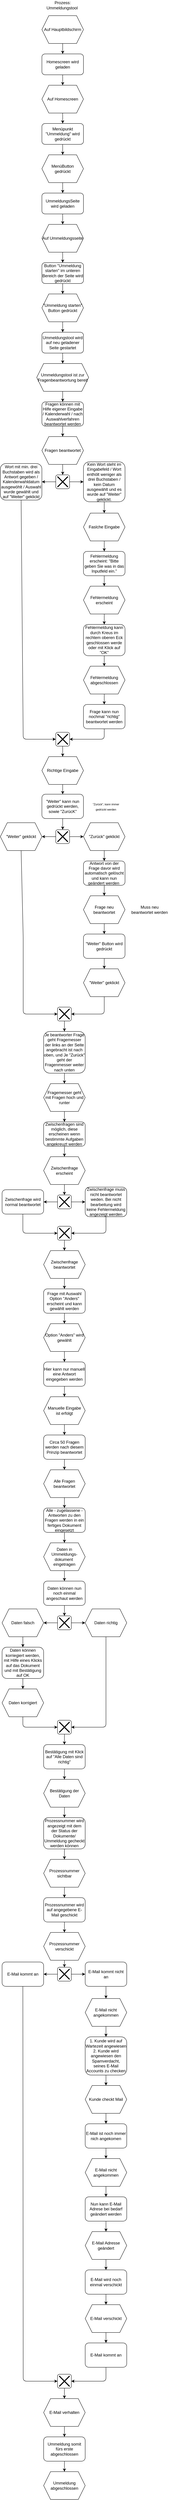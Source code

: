 <mxfile version="14.6.13" type="device"><diagram id="5mG2Yu8Gr2Iv7OzxoGnz" name="Seite-1"><mxGraphModel dx="925" dy="546" grid="1" gridSize="10" guides="1" tooltips="1" connect="1" arrows="1" fold="1" page="1" pageScale="1" pageWidth="827" pageHeight="1169" math="0" shadow="0"><root><mxCell id="0"/><mxCell id="1" parent="0"/><mxCell id="hb1V8x9UnpJ5xtb8cHXo-4" value="" style="edgeStyle=orthogonalEdgeStyle;rounded=0;orthogonalLoop=1;jettySize=auto;html=1;" edge="1" parent="1" source="hb1V8x9UnpJ5xtb8cHXo-1" target="hb1V8x9UnpJ5xtb8cHXo-3"><mxGeometry relative="1" as="geometry"/></mxCell><mxCell id="hb1V8x9UnpJ5xtb8cHXo-1" value="Auf Hauptbildschirm" style="shape=hexagon;perimeter=hexagonPerimeter2;whiteSpace=wrap;html=1;fixedSize=1;" vertex="1" parent="1"><mxGeometry x="354" y="100" width="120" height="80" as="geometry"/></mxCell><mxCell id="hb1V8x9UnpJ5xtb8cHXo-2" value="Prozess:&lt;br&gt;Ummeldungstool&amp;nbsp;" style="text;html=1;strokeColor=none;fillColor=none;align=center;verticalAlign=middle;whiteSpace=wrap;rounded=0;" vertex="1" parent="1"><mxGeometry x="319" y="60" width="190" height="20" as="geometry"/></mxCell><mxCell id="hb1V8x9UnpJ5xtb8cHXo-6" value="" style="edgeStyle=orthogonalEdgeStyle;rounded=0;orthogonalLoop=1;jettySize=auto;html=1;" edge="1" parent="1" source="hb1V8x9UnpJ5xtb8cHXo-3" target="hb1V8x9UnpJ5xtb8cHXo-5"><mxGeometry relative="1" as="geometry"/></mxCell><mxCell id="hb1V8x9UnpJ5xtb8cHXo-3" value="Homescreen wird geladen" style="rounded=1;whiteSpace=wrap;html=1;" vertex="1" parent="1"><mxGeometry x="354" y="210" width="120" height="60" as="geometry"/></mxCell><mxCell id="hb1V8x9UnpJ5xtb8cHXo-8" value="" style="edgeStyle=orthogonalEdgeStyle;rounded=0;orthogonalLoop=1;jettySize=auto;html=1;" edge="1" parent="1" source="hb1V8x9UnpJ5xtb8cHXo-5" target="hb1V8x9UnpJ5xtb8cHXo-7"><mxGeometry relative="1" as="geometry"/></mxCell><mxCell id="hb1V8x9UnpJ5xtb8cHXo-5" value="Auf Homescreen" style="shape=hexagon;perimeter=hexagonPerimeter2;whiteSpace=wrap;html=1;fixedSize=1;" vertex="1" parent="1"><mxGeometry x="354" y="300" width="120" height="80" as="geometry"/></mxCell><mxCell id="hb1V8x9UnpJ5xtb8cHXo-10" value="" style="edgeStyle=orthogonalEdgeStyle;rounded=0;orthogonalLoop=1;jettySize=auto;html=1;" edge="1" parent="1" source="hb1V8x9UnpJ5xtb8cHXo-7" target="hb1V8x9UnpJ5xtb8cHXo-9"><mxGeometry relative="1" as="geometry"/></mxCell><mxCell id="hb1V8x9UnpJ5xtb8cHXo-7" value="Menüpunkt &quot;Ummeldung&quot; wird gedrückt" style="rounded=1;whiteSpace=wrap;html=1;" vertex="1" parent="1"><mxGeometry x="354" y="410" width="120" height="60" as="geometry"/></mxCell><mxCell id="hb1V8x9UnpJ5xtb8cHXo-12" value="" style="edgeStyle=orthogonalEdgeStyle;rounded=0;orthogonalLoop=1;jettySize=auto;html=1;" edge="1" parent="1" source="hb1V8x9UnpJ5xtb8cHXo-9" target="hb1V8x9UnpJ5xtb8cHXo-11"><mxGeometry relative="1" as="geometry"/></mxCell><mxCell id="hb1V8x9UnpJ5xtb8cHXo-9" value="MenüButton &lt;br&gt;gedrückt" style="shape=hexagon;perimeter=hexagonPerimeter2;whiteSpace=wrap;html=1;fixedSize=1;" vertex="1" parent="1"><mxGeometry x="354" y="500" width="120" height="80" as="geometry"/></mxCell><mxCell id="hb1V8x9UnpJ5xtb8cHXo-14" value="" style="edgeStyle=orthogonalEdgeStyle;rounded=0;orthogonalLoop=1;jettySize=auto;html=1;" edge="1" parent="1" source="hb1V8x9UnpJ5xtb8cHXo-11" target="hb1V8x9UnpJ5xtb8cHXo-13"><mxGeometry relative="1" as="geometry"/></mxCell><mxCell id="hb1V8x9UnpJ5xtb8cHXo-11" value="UmmeldungsSeite wird geladen" style="rounded=1;whiteSpace=wrap;html=1;" vertex="1" parent="1"><mxGeometry x="354" y="610" width="120" height="60" as="geometry"/></mxCell><mxCell id="hb1V8x9UnpJ5xtb8cHXo-17" value="" style="edgeStyle=orthogonalEdgeStyle;rounded=0;orthogonalLoop=1;jettySize=auto;html=1;" edge="1" parent="1" source="hb1V8x9UnpJ5xtb8cHXo-13" target="hb1V8x9UnpJ5xtb8cHXo-15"><mxGeometry relative="1" as="geometry"/></mxCell><mxCell id="hb1V8x9UnpJ5xtb8cHXo-13" value="Auf Ummeldungsseite" style="shape=hexagon;perimeter=hexagonPerimeter2;whiteSpace=wrap;html=1;fixedSize=1;" vertex="1" parent="1"><mxGeometry x="354" y="700" width="120" height="80" as="geometry"/></mxCell><mxCell id="hb1V8x9UnpJ5xtb8cHXo-18" value="" style="edgeStyle=orthogonalEdgeStyle;rounded=0;orthogonalLoop=1;jettySize=auto;html=1;" edge="1" parent="1" source="hb1V8x9UnpJ5xtb8cHXo-15" target="hb1V8x9UnpJ5xtb8cHXo-16"><mxGeometry relative="1" as="geometry"/></mxCell><mxCell id="hb1V8x9UnpJ5xtb8cHXo-15" value="Button &quot;Ummeldung starten&quot; im unteren Bereich der Seite wird gedrückt" style="rounded=1;whiteSpace=wrap;html=1;" vertex="1" parent="1"><mxGeometry x="354" y="810" width="120" height="60" as="geometry"/></mxCell><mxCell id="hb1V8x9UnpJ5xtb8cHXo-20" value="" style="edgeStyle=orthogonalEdgeStyle;rounded=0;orthogonalLoop=1;jettySize=auto;html=1;" edge="1" parent="1" source="hb1V8x9UnpJ5xtb8cHXo-16" target="hb1V8x9UnpJ5xtb8cHXo-19"><mxGeometry relative="1" as="geometry"/></mxCell><mxCell id="hb1V8x9UnpJ5xtb8cHXo-16" value="&quot;Ummeldung starten&quot; Button gedrückt" style="shape=hexagon;perimeter=hexagonPerimeter2;whiteSpace=wrap;html=1;fixedSize=1;" vertex="1" parent="1"><mxGeometry x="354" y="900" width="120" height="80" as="geometry"/></mxCell><mxCell id="hb1V8x9UnpJ5xtb8cHXo-22" value="" style="edgeStyle=orthogonalEdgeStyle;rounded=0;orthogonalLoop=1;jettySize=auto;html=1;" edge="1" parent="1" source="hb1V8x9UnpJ5xtb8cHXo-19" target="hb1V8x9UnpJ5xtb8cHXo-21"><mxGeometry relative="1" as="geometry"/></mxCell><mxCell id="hb1V8x9UnpJ5xtb8cHXo-19" value="Ummeldungstool wird auf neu geladener Seite gestartet" style="rounded=1;whiteSpace=wrap;html=1;" vertex="1" parent="1"><mxGeometry x="354" y="1010" width="120" height="60" as="geometry"/></mxCell><mxCell id="hb1V8x9UnpJ5xtb8cHXo-24" value="" style="edgeStyle=orthogonalEdgeStyle;rounded=0;orthogonalLoop=1;jettySize=auto;html=1;" edge="1" parent="1" source="hb1V8x9UnpJ5xtb8cHXo-21" target="hb1V8x9UnpJ5xtb8cHXo-23"><mxGeometry relative="1" as="geometry"/></mxCell><mxCell id="hb1V8x9UnpJ5xtb8cHXo-21" value="Ummeldungstool ist zur Fragenbeantwortung bereit" style="shape=hexagon;perimeter=hexagonPerimeter2;whiteSpace=wrap;html=1;fixedSize=1;" vertex="1" parent="1"><mxGeometry x="339" y="1100" width="150" height="80" as="geometry"/></mxCell><mxCell id="hb1V8x9UnpJ5xtb8cHXo-27" value="" style="edgeStyle=orthogonalEdgeStyle;rounded=0;orthogonalLoop=1;jettySize=auto;html=1;" edge="1" parent="1" source="hb1V8x9UnpJ5xtb8cHXo-23" target="hb1V8x9UnpJ5xtb8cHXo-26"><mxGeometry relative="1" as="geometry"/></mxCell><mxCell id="hb1V8x9UnpJ5xtb8cHXo-23" value="Fragen können mit Hilfe eigener Eingabe / Kalenderwahl / nach Auswahlverfahren beantwortet werden" style="rounded=1;whiteSpace=wrap;html=1;" vertex="1" parent="1"><mxGeometry x="354" y="1210" width="120" height="70" as="geometry"/></mxCell><mxCell id="hb1V8x9UnpJ5xtb8cHXo-33" value="" style="edgeStyle=orthogonalEdgeStyle;rounded=0;orthogonalLoop=1;jettySize=auto;html=1;entryX=0.5;entryY=0;entryDx=0;entryDy=0;" edge="1" parent="1" source="hb1V8x9UnpJ5xtb8cHXo-26" target="hb1V8x9UnpJ5xtb8cHXo-30"><mxGeometry relative="1" as="geometry"/></mxCell><mxCell id="hb1V8x9UnpJ5xtb8cHXo-26" value="Fragen beantwortet" style="shape=hexagon;perimeter=hexagonPerimeter2;whiteSpace=wrap;html=1;fixedSize=1;" vertex="1" parent="1"><mxGeometry x="354" y="1310" width="120" height="80" as="geometry"/></mxCell><mxCell id="hb1V8x9UnpJ5xtb8cHXo-28" value="Wort mit min. drei Buchstaben wird als Antwort gegeben / Kalenderwahldatum ausgewöhlt / Auswahl wurde gewählt und auf &quot;Weiter&quot; geklickt" style="rounded=1;whiteSpace=wrap;html=1;" vertex="1" parent="1"><mxGeometry x="234" y="1387.5" width="120" height="105" as="geometry"/></mxCell><mxCell id="hb1V8x9UnpJ5xtb8cHXo-35" value="" style="edgeStyle=orthogonalEdgeStyle;rounded=0;orthogonalLoop=1;jettySize=auto;html=1;" edge="1" parent="1" source="hb1V8x9UnpJ5xtb8cHXo-30" target="hb1V8x9UnpJ5xtb8cHXo-32"><mxGeometry relative="1" as="geometry"/></mxCell><mxCell id="hb1V8x9UnpJ5xtb8cHXo-36" value="" style="edgeStyle=orthogonalEdgeStyle;rounded=0;orthogonalLoop=1;jettySize=auto;html=1;" edge="1" parent="1" source="hb1V8x9UnpJ5xtb8cHXo-30" target="hb1V8x9UnpJ5xtb8cHXo-28"><mxGeometry relative="1" as="geometry"/></mxCell><mxCell id="hb1V8x9UnpJ5xtb8cHXo-30" value="" style="rounded=1;whiteSpace=wrap;html=1;" vertex="1" parent="1"><mxGeometry x="394" y="1420" width="40" height="40" as="geometry"/></mxCell><mxCell id="hb1V8x9UnpJ5xtb8cHXo-31" value="" style="shape=umlDestroy;whiteSpace=wrap;html=1;strokeWidth=3;rounded=1;" vertex="1" parent="1"><mxGeometry x="399" y="1425" width="30" height="30" as="geometry"/></mxCell><mxCell id="hb1V8x9UnpJ5xtb8cHXo-39" value="" style="edgeStyle=orthogonalEdgeStyle;rounded=0;orthogonalLoop=1;jettySize=auto;html=1;" edge="1" parent="1" source="hb1V8x9UnpJ5xtb8cHXo-32" target="hb1V8x9UnpJ5xtb8cHXo-37"><mxGeometry relative="1" as="geometry"/></mxCell><mxCell id="hb1V8x9UnpJ5xtb8cHXo-32" value="Kein Wort steht im Eingabefeld / Wort enthölt weniger als drei Buchstaben / kein Datum ausgewählt und es wurde auf &quot;Weiter&quot; geklickt." style="rounded=1;whiteSpace=wrap;html=1;" vertex="1" parent="1"><mxGeometry x="474" y="1382.5" width="120" height="115" as="geometry"/></mxCell><mxCell id="hb1V8x9UnpJ5xtb8cHXo-42" value="" style="edgeStyle=orthogonalEdgeStyle;rounded=0;orthogonalLoop=1;jettySize=auto;html=1;" edge="1" parent="1" source="hb1V8x9UnpJ5xtb8cHXo-37" target="hb1V8x9UnpJ5xtb8cHXo-41"><mxGeometry relative="1" as="geometry"/></mxCell><mxCell id="hb1V8x9UnpJ5xtb8cHXo-37" value="Faslche Eingabe" style="shape=hexagon;perimeter=hexagonPerimeter2;whiteSpace=wrap;html=1;fixedSize=1;" vertex="1" parent="1"><mxGeometry x="474" y="1530" width="120" height="80" as="geometry"/></mxCell><mxCell id="hb1V8x9UnpJ5xtb8cHXo-44" value="" style="edgeStyle=orthogonalEdgeStyle;rounded=0;orthogonalLoop=1;jettySize=auto;html=1;" edge="1" parent="1" source="hb1V8x9UnpJ5xtb8cHXo-41" target="hb1V8x9UnpJ5xtb8cHXo-43"><mxGeometry relative="1" as="geometry"/></mxCell><mxCell id="hb1V8x9UnpJ5xtb8cHXo-41" value="Fehlermeldung erscheint: &quot;Bitte geben Sie was in das Inputfeld ein.&quot;" style="rounded=1;whiteSpace=wrap;html=1;" vertex="1" parent="1"><mxGeometry x="474" y="1640" width="120" height="70" as="geometry"/></mxCell><mxCell id="hb1V8x9UnpJ5xtb8cHXo-47" value="" style="edgeStyle=orthogonalEdgeStyle;rounded=0;orthogonalLoop=1;jettySize=auto;html=1;" edge="1" parent="1" source="hb1V8x9UnpJ5xtb8cHXo-43" target="hb1V8x9UnpJ5xtb8cHXo-45"><mxGeometry relative="1" as="geometry"/></mxCell><mxCell id="hb1V8x9UnpJ5xtb8cHXo-43" value="Fehlermeldung erscheint" style="shape=hexagon;perimeter=hexagonPerimeter2;whiteSpace=wrap;html=1;fixedSize=1;" vertex="1" parent="1"><mxGeometry x="474" y="1740" width="120" height="80" as="geometry"/></mxCell><mxCell id="hb1V8x9UnpJ5xtb8cHXo-48" value="" style="edgeStyle=orthogonalEdgeStyle;rounded=0;orthogonalLoop=1;jettySize=auto;html=1;" edge="1" parent="1" source="hb1V8x9UnpJ5xtb8cHXo-45" target="hb1V8x9UnpJ5xtb8cHXo-46"><mxGeometry relative="1" as="geometry"/></mxCell><mxCell id="hb1V8x9UnpJ5xtb8cHXo-45" value="Fehlermeldung kann durch Kreus im rechtem oberen Eck geschlossen werde oder mit Klick auf &quot;OK&quot;" style="rounded=1;whiteSpace=wrap;html=1;" vertex="1" parent="1"><mxGeometry x="474" y="1850" width="120" height="90" as="geometry"/></mxCell><mxCell id="hb1V8x9UnpJ5xtb8cHXo-56" value="" style="edgeStyle=orthogonalEdgeStyle;rounded=0;orthogonalLoop=1;jettySize=auto;html=1;" edge="1" parent="1" source="hb1V8x9UnpJ5xtb8cHXo-46" target="hb1V8x9UnpJ5xtb8cHXo-49"><mxGeometry relative="1" as="geometry"/></mxCell><mxCell id="hb1V8x9UnpJ5xtb8cHXo-46" value="Fehlermeldung abgeschlossen" style="shape=hexagon;perimeter=hexagonPerimeter2;whiteSpace=wrap;html=1;fixedSize=1;" vertex="1" parent="1"><mxGeometry x="474" y="1970" width="120" height="80" as="geometry"/></mxCell><mxCell id="hb1V8x9UnpJ5xtb8cHXo-49" value="Frage kann nun nochmal &quot;richtig&quot; beantwortet werden" style="rounded=1;whiteSpace=wrap;html=1;" vertex="1" parent="1"><mxGeometry x="474" y="2080" width="120" height="70" as="geometry"/></mxCell><mxCell id="hb1V8x9UnpJ5xtb8cHXo-57" value="" style="edgeStyle=orthogonalEdgeStyle;rounded=0;orthogonalLoop=1;jettySize=auto;html=1;" edge="1" parent="1" source="hb1V8x9UnpJ5xtb8cHXo-50" target="hb1V8x9UnpJ5xtb8cHXo-54"><mxGeometry relative="1" as="geometry"/></mxCell><mxCell id="hb1V8x9UnpJ5xtb8cHXo-50" value="" style="rounded=1;whiteSpace=wrap;html=1;" vertex="1" parent="1"><mxGeometry x="394" y="2160" width="40" height="40" as="geometry"/></mxCell><mxCell id="hb1V8x9UnpJ5xtb8cHXo-51" value="" style="shape=umlDestroy;whiteSpace=wrap;html=1;strokeWidth=3;rounded=1;" vertex="1" parent="1"><mxGeometry x="399" y="2165" width="30" height="30" as="geometry"/></mxCell><mxCell id="hb1V8x9UnpJ5xtb8cHXo-52" value="" style="endArrow=classic;html=1;exitX=0.5;exitY=1;exitDx=0;exitDy=0;entryX=0;entryY=0.5;entryDx=0;entryDy=0;" edge="1" parent="1" source="hb1V8x9UnpJ5xtb8cHXo-28" target="hb1V8x9UnpJ5xtb8cHXo-50"><mxGeometry width="50" height="50" relative="1" as="geometry"><mxPoint x="380" y="1910" as="sourcePoint"/><mxPoint x="330" y="2190" as="targetPoint"/><Array as="points"><mxPoint x="300" y="2180"/></Array></mxGeometry></mxCell><mxCell id="hb1V8x9UnpJ5xtb8cHXo-53" value="" style="endArrow=classic;html=1;exitX=0.5;exitY=1;exitDx=0;exitDy=0;entryX=1;entryY=0.5;entryDx=0;entryDy=0;" edge="1" parent="1" source="hb1V8x9UnpJ5xtb8cHXo-49" target="hb1V8x9UnpJ5xtb8cHXo-50"><mxGeometry width="50" height="50" relative="1" as="geometry"><mxPoint x="380" y="1910" as="sourcePoint"/><mxPoint x="440" y="2180" as="targetPoint"/><Array as="points"><mxPoint x="534" y="2180"/></Array></mxGeometry></mxCell><mxCell id="hb1V8x9UnpJ5xtb8cHXo-58" value="" style="edgeStyle=orthogonalEdgeStyle;rounded=0;orthogonalLoop=1;jettySize=auto;html=1;" edge="1" parent="1" source="hb1V8x9UnpJ5xtb8cHXo-54" target="hb1V8x9UnpJ5xtb8cHXo-55"><mxGeometry relative="1" as="geometry"/></mxCell><mxCell id="hb1V8x9UnpJ5xtb8cHXo-54" value="Richtige Eingabe" style="shape=hexagon;perimeter=hexagonPerimeter2;whiteSpace=wrap;html=1;fixedSize=1;" vertex="1" parent="1"><mxGeometry x="354" y="2230" width="120" height="80" as="geometry"/></mxCell><mxCell id="hb1V8x9UnpJ5xtb8cHXo-64" value="" style="edgeStyle=orthogonalEdgeStyle;rounded=0;orthogonalLoop=1;jettySize=auto;html=1;entryX=0.5;entryY=0;entryDx=0;entryDy=0;" edge="1" parent="1" source="hb1V8x9UnpJ5xtb8cHXo-55" target="hb1V8x9UnpJ5xtb8cHXo-62"><mxGeometry relative="1" as="geometry"/></mxCell><mxCell id="hb1V8x9UnpJ5xtb8cHXo-55" value="&quot;Weiter&quot; kann nun gedrückt werden, sowie &quot;ZurücK&quot;" style="rounded=1;whiteSpace=wrap;html=1;" vertex="1" parent="1"><mxGeometry x="354" y="2338" width="120" height="70" as="geometry"/></mxCell><mxCell id="hb1V8x9UnpJ5xtb8cHXo-61" value="&lt;font style=&quot;font-size: 8px&quot;&gt;&lt;font&gt;&quot;Zurück&quot;, kann im&lt;/font&gt;mer gedrückt werden&lt;/font&gt;" style="text;html=1;strokeColor=none;fillColor=none;align=center;verticalAlign=middle;whiteSpace=wrap;rounded=0;" vertex="1" parent="1"><mxGeometry x="484" y="2363" width="110" height="20" as="geometry"/></mxCell><mxCell id="hb1V8x9UnpJ5xtb8cHXo-67" value="" style="edgeStyle=orthogonalEdgeStyle;rounded=0;orthogonalLoop=1;jettySize=auto;html=1;" edge="1" parent="1" source="hb1V8x9UnpJ5xtb8cHXo-62" target="hb1V8x9UnpJ5xtb8cHXo-66"><mxGeometry relative="1" as="geometry"/></mxCell><mxCell id="hb1V8x9UnpJ5xtb8cHXo-68" value="" style="edgeStyle=orthogonalEdgeStyle;rounded=0;orthogonalLoop=1;jettySize=auto;html=1;" edge="1" parent="1" source="hb1V8x9UnpJ5xtb8cHXo-62" target="hb1V8x9UnpJ5xtb8cHXo-65"><mxGeometry relative="1" as="geometry"/></mxCell><mxCell id="hb1V8x9UnpJ5xtb8cHXo-62" value="" style="rounded=1;whiteSpace=wrap;html=1;" vertex="1" parent="1"><mxGeometry x="394" y="2440" width="40" height="40" as="geometry"/></mxCell><mxCell id="hb1V8x9UnpJ5xtb8cHXo-63" value="" style="shape=umlDestroy;whiteSpace=wrap;html=1;strokeWidth=3;rounded=1;" vertex="1" parent="1"><mxGeometry x="399" y="2445" width="30" height="30" as="geometry"/></mxCell><mxCell id="hb1V8x9UnpJ5xtb8cHXo-71" value="" style="edgeStyle=orthogonalEdgeStyle;rounded=0;orthogonalLoop=1;jettySize=auto;html=1;" edge="1" parent="1" source="hb1V8x9UnpJ5xtb8cHXo-65" target="hb1V8x9UnpJ5xtb8cHXo-69"><mxGeometry relative="1" as="geometry"/></mxCell><mxCell id="hb1V8x9UnpJ5xtb8cHXo-65" value="&quot;Zurück&quot; geklickt" style="shape=hexagon;perimeter=hexagonPerimeter2;whiteSpace=wrap;html=1;fixedSize=1;" vertex="1" parent="1"><mxGeometry x="474" y="2420" width="120" height="80" as="geometry"/></mxCell><mxCell id="hb1V8x9UnpJ5xtb8cHXo-66" value="&quot;Weiter&quot; geklickt" style="shape=hexagon;perimeter=hexagonPerimeter2;whiteSpace=wrap;html=1;fixedSize=1;" vertex="1" parent="1"><mxGeometry x="234" y="2420" width="120" height="80" as="geometry"/></mxCell><mxCell id="hb1V8x9UnpJ5xtb8cHXo-72" value="" style="edgeStyle=orthogonalEdgeStyle;rounded=0;orthogonalLoop=1;jettySize=auto;html=1;" edge="1" parent="1" source="hb1V8x9UnpJ5xtb8cHXo-69" target="hb1V8x9UnpJ5xtb8cHXo-70"><mxGeometry relative="1" as="geometry"/></mxCell><mxCell id="hb1V8x9UnpJ5xtb8cHXo-69" value="Antwort von der Frage davor wird automatisch gelöscht und kann nun geändert werden&amp;nbsp;" style="rounded=1;whiteSpace=wrap;html=1;" vertex="1" parent="1"><mxGeometry x="474" y="2530" width="120" height="70" as="geometry"/></mxCell><mxCell id="hb1V8x9UnpJ5xtb8cHXo-84" value="" style="edgeStyle=orthogonalEdgeStyle;rounded=0;orthogonalLoop=1;jettySize=auto;html=1;" edge="1" parent="1" source="hb1V8x9UnpJ5xtb8cHXo-70" target="hb1V8x9UnpJ5xtb8cHXo-82"><mxGeometry relative="1" as="geometry"/></mxCell><mxCell id="hb1V8x9UnpJ5xtb8cHXo-70" value="Frage neu beantwortet" style="shape=hexagon;perimeter=hexagonPerimeter2;whiteSpace=wrap;html=1;fixedSize=1;" vertex="1" parent="1"><mxGeometry x="474" y="2630" width="120" height="80" as="geometry"/></mxCell><mxCell id="hb1V8x9UnpJ5xtb8cHXo-73" value="Muss neu beantwortet werden" style="text;html=1;strokeColor=none;fillColor=none;align=center;verticalAlign=middle;whiteSpace=wrap;rounded=0;" vertex="1" parent="1"><mxGeometry x="610" y="2660" width="110" height="20" as="geometry"/></mxCell><mxCell id="hb1V8x9UnpJ5xtb8cHXo-91" value="" style="edgeStyle=orthogonalEdgeStyle;rounded=0;orthogonalLoop=1;jettySize=auto;html=1;" edge="1" parent="1" source="hb1V8x9UnpJ5xtb8cHXo-77" target="hb1V8x9UnpJ5xtb8cHXo-86"><mxGeometry relative="1" as="geometry"/></mxCell><mxCell id="hb1V8x9UnpJ5xtb8cHXo-77" value="" style="rounded=1;whiteSpace=wrap;html=1;" vertex="1" parent="1"><mxGeometry x="399" y="2950" width="40" height="40" as="geometry"/></mxCell><mxCell id="hb1V8x9UnpJ5xtb8cHXo-78" value="" style="shape=umlDestroy;whiteSpace=wrap;html=1;strokeWidth=3;rounded=1;" vertex="1" parent="1"><mxGeometry x="404" y="2955" width="30" height="30" as="geometry"/></mxCell><mxCell id="hb1V8x9UnpJ5xtb8cHXo-80" value="" style="endArrow=classic;html=1;exitX=0.5;exitY=1;exitDx=0;exitDy=0;entryX=1;entryY=0.5;entryDx=0;entryDy=0;" edge="1" parent="1" source="hb1V8x9UnpJ5xtb8cHXo-83" target="hb1V8x9UnpJ5xtb8cHXo-77"><mxGeometry width="50" height="50" relative="1" as="geometry"><mxPoint x="560" y="2930" as="sourcePoint"/><mxPoint x="506" y="2850" as="targetPoint"/><Array as="points"><mxPoint x="534" y="2970"/></Array></mxGeometry></mxCell><mxCell id="hb1V8x9UnpJ5xtb8cHXo-81" value="" style="endArrow=classic;html=1;exitX=0.5;exitY=1;exitDx=0;exitDy=0;entryX=0;entryY=0.5;entryDx=0;entryDy=0;" edge="1" parent="1" source="hb1V8x9UnpJ5xtb8cHXo-66" target="hb1V8x9UnpJ5xtb8cHXo-77"><mxGeometry width="50" height="50" relative="1" as="geometry"><mxPoint x="320" y="2670" as="sourcePoint"/><mxPoint x="370" y="2620" as="targetPoint"/><Array as="points"><mxPoint x="300" y="2750"/><mxPoint x="300" y="2970"/></Array></mxGeometry></mxCell><mxCell id="hb1V8x9UnpJ5xtb8cHXo-85" value="" style="edgeStyle=orthogonalEdgeStyle;rounded=0;orthogonalLoop=1;jettySize=auto;html=1;" edge="1" parent="1" source="hb1V8x9UnpJ5xtb8cHXo-82" target="hb1V8x9UnpJ5xtb8cHXo-83"><mxGeometry relative="1" as="geometry"/></mxCell><mxCell id="hb1V8x9UnpJ5xtb8cHXo-82" value="&quot;Weiter&quot; Button wird gedrückt" style="rounded=1;whiteSpace=wrap;html=1;" vertex="1" parent="1"><mxGeometry x="474" y="2740" width="120" height="70" as="geometry"/></mxCell><mxCell id="hb1V8x9UnpJ5xtb8cHXo-83" value="&quot;Weiter&quot; geklickt" style="shape=hexagon;perimeter=hexagonPerimeter2;whiteSpace=wrap;html=1;fixedSize=1;" vertex="1" parent="1"><mxGeometry x="474" y="2840" width="120" height="80" as="geometry"/></mxCell><mxCell id="hb1V8x9UnpJ5xtb8cHXo-89" value="" style="edgeStyle=orthogonalEdgeStyle;rounded=0;orthogonalLoop=1;jettySize=auto;html=1;" edge="1" parent="1" source="hb1V8x9UnpJ5xtb8cHXo-86" target="hb1V8x9UnpJ5xtb8cHXo-87"><mxGeometry relative="1" as="geometry"/></mxCell><mxCell id="hb1V8x9UnpJ5xtb8cHXo-86" value="Je beantworter Frage geht Fragemesser der links an der Seite angebracht ist nach oben, und Je &quot;Zurück&quot; geht der Fragenmesser weiter nach unten" style="rounded=1;whiteSpace=wrap;html=1;" vertex="1" parent="1"><mxGeometry x="359" y="3020" width="120" height="120" as="geometry"/></mxCell><mxCell id="hb1V8x9UnpJ5xtb8cHXo-90" value="" style="edgeStyle=orthogonalEdgeStyle;rounded=0;orthogonalLoop=1;jettySize=auto;html=1;" edge="1" parent="1" source="hb1V8x9UnpJ5xtb8cHXo-87" target="hb1V8x9UnpJ5xtb8cHXo-88"><mxGeometry relative="1" as="geometry"/></mxCell><mxCell id="hb1V8x9UnpJ5xtb8cHXo-87" value="Fragemesser geht &lt;br&gt;mit Fragen hoch und runter" style="shape=hexagon;perimeter=hexagonPerimeter2;whiteSpace=wrap;html=1;fixedSize=1;" vertex="1" parent="1"><mxGeometry x="359" y="3170" width="120" height="80" as="geometry"/></mxCell><mxCell id="hb1V8x9UnpJ5xtb8cHXo-93" value="" style="edgeStyle=orthogonalEdgeStyle;rounded=0;orthogonalLoop=1;jettySize=auto;html=1;" edge="1" parent="1" source="hb1V8x9UnpJ5xtb8cHXo-88" target="hb1V8x9UnpJ5xtb8cHXo-92"><mxGeometry relative="1" as="geometry"/></mxCell><mxCell id="hb1V8x9UnpJ5xtb8cHXo-88" value="Zwischenfragen sind möglich, diese erscheinen wenn bestimmte Aufgaben angekreuzt werden" style="rounded=1;whiteSpace=wrap;html=1;" vertex="1" parent="1"><mxGeometry x="359" y="3280" width="120" height="70" as="geometry"/></mxCell><mxCell id="hb1V8x9UnpJ5xtb8cHXo-98" value="" style="edgeStyle=orthogonalEdgeStyle;rounded=0;orthogonalLoop=1;jettySize=auto;html=1;entryX=0.5;entryY=0;entryDx=0;entryDy=0;" edge="1" parent="1" source="hb1V8x9UnpJ5xtb8cHXo-92" target="hb1V8x9UnpJ5xtb8cHXo-96"><mxGeometry relative="1" as="geometry"/></mxCell><mxCell id="hb1V8x9UnpJ5xtb8cHXo-92" value="Zwischenfrage erscheint" style="shape=hexagon;perimeter=hexagonPerimeter2;whiteSpace=wrap;html=1;fixedSize=1;" vertex="1" parent="1"><mxGeometry x="359" y="3380" width="120" height="80" as="geometry"/></mxCell><mxCell id="hb1V8x9UnpJ5xtb8cHXo-94" value="Zwischenfrage muss nicht beantwortet weden. Bei nicht bearbeitung wird keine Fehlermeldung angezeigt werden" style="rounded=1;whiteSpace=wrap;html=1;" vertex="1" parent="1"><mxGeometry x="479" y="3467.5" width="120" height="85" as="geometry"/></mxCell><mxCell id="hb1V8x9UnpJ5xtb8cHXo-95" value="Zwischenfrage wird normal beantwortet" style="rounded=1;whiteSpace=wrap;html=1;" vertex="1" parent="1"><mxGeometry x="239" y="3475" width="120" height="70" as="geometry"/></mxCell><mxCell id="hb1V8x9UnpJ5xtb8cHXo-99" value="" style="edgeStyle=orthogonalEdgeStyle;rounded=0;orthogonalLoop=1;jettySize=auto;html=1;" edge="1" parent="1" source="hb1V8x9UnpJ5xtb8cHXo-96" target="hb1V8x9UnpJ5xtb8cHXo-94"><mxGeometry relative="1" as="geometry"/></mxCell><mxCell id="hb1V8x9UnpJ5xtb8cHXo-100" value="" style="edgeStyle=orthogonalEdgeStyle;rounded=0;orthogonalLoop=1;jettySize=auto;html=1;" edge="1" parent="1" source="hb1V8x9UnpJ5xtb8cHXo-96" target="hb1V8x9UnpJ5xtb8cHXo-95"><mxGeometry relative="1" as="geometry"/></mxCell><mxCell id="hb1V8x9UnpJ5xtb8cHXo-96" value="" style="rounded=1;whiteSpace=wrap;html=1;" vertex="1" parent="1"><mxGeometry x="399" y="3490" width="40" height="40" as="geometry"/></mxCell><mxCell id="hb1V8x9UnpJ5xtb8cHXo-97" value="" style="shape=umlDestroy;whiteSpace=wrap;html=1;strokeWidth=3;rounded=1;" vertex="1" parent="1"><mxGeometry x="404" y="3495" width="30" height="30" as="geometry"/></mxCell><mxCell id="hb1V8x9UnpJ5xtb8cHXo-108" value="" style="edgeStyle=orthogonalEdgeStyle;rounded=0;orthogonalLoop=1;jettySize=auto;html=1;" edge="1" parent="1" source="hb1V8x9UnpJ5xtb8cHXo-101" target="hb1V8x9UnpJ5xtb8cHXo-105"><mxGeometry relative="1" as="geometry"/></mxCell><mxCell id="hb1V8x9UnpJ5xtb8cHXo-101" value="" style="rounded=1;whiteSpace=wrap;html=1;" vertex="1" parent="1"><mxGeometry x="399" y="3580" width="40" height="40" as="geometry"/></mxCell><mxCell id="hb1V8x9UnpJ5xtb8cHXo-102" value="" style="shape=umlDestroy;whiteSpace=wrap;html=1;strokeWidth=3;rounded=1;" vertex="1" parent="1"><mxGeometry x="404" y="3585" width="30" height="30" as="geometry"/></mxCell><mxCell id="hb1V8x9UnpJ5xtb8cHXo-103" value="" style="endArrow=classic;html=1;exitX=0.5;exitY=1;exitDx=0;exitDy=0;entryX=0;entryY=0.5;entryDx=0;entryDy=0;" edge="1" parent="1" source="hb1V8x9UnpJ5xtb8cHXo-95" target="hb1V8x9UnpJ5xtb8cHXo-101"><mxGeometry width="50" height="50" relative="1" as="geometry"><mxPoint x="420" y="3560" as="sourcePoint"/><mxPoint x="470" y="3510" as="targetPoint"/><Array as="points"><mxPoint x="299" y="3600"/></Array></mxGeometry></mxCell><mxCell id="hb1V8x9UnpJ5xtb8cHXo-104" value="" style="endArrow=classic;html=1;exitX=0.5;exitY=1;exitDx=0;exitDy=0;entryX=1;entryY=0.5;entryDx=0;entryDy=0;" edge="1" parent="1" source="hb1V8x9UnpJ5xtb8cHXo-94" target="hb1V8x9UnpJ5xtb8cHXo-101"><mxGeometry width="50" height="50" relative="1" as="geometry"><mxPoint x="420" y="3560" as="sourcePoint"/><mxPoint x="440" y="3600" as="targetPoint"/><Array as="points"><mxPoint x="539" y="3600"/></Array></mxGeometry></mxCell><mxCell id="hb1V8x9UnpJ5xtb8cHXo-109" value="" style="edgeStyle=orthogonalEdgeStyle;rounded=0;orthogonalLoop=1;jettySize=auto;html=1;" edge="1" parent="1" source="hb1V8x9UnpJ5xtb8cHXo-105" target="hb1V8x9UnpJ5xtb8cHXo-107"><mxGeometry relative="1" as="geometry"/></mxCell><mxCell id="hb1V8x9UnpJ5xtb8cHXo-105" value="Zwischenfrage beantwortet" style="shape=hexagon;perimeter=hexagonPerimeter2;whiteSpace=wrap;html=1;fixedSize=1;" vertex="1" parent="1"><mxGeometry x="359" y="3650" width="120" height="80" as="geometry"/></mxCell><mxCell id="hb1V8x9UnpJ5xtb8cHXo-116" value="" style="edgeStyle=orthogonalEdgeStyle;rounded=0;orthogonalLoop=1;jettySize=auto;html=1;" edge="1" parent="1" source="hb1V8x9UnpJ5xtb8cHXo-107" target="hb1V8x9UnpJ5xtb8cHXo-110"><mxGeometry relative="1" as="geometry"/></mxCell><mxCell id="hb1V8x9UnpJ5xtb8cHXo-107" value="Frage mit Auswahl Option &quot;Anders&quot; erscheint und kann gewählt werden" style="rounded=1;whiteSpace=wrap;html=1;" vertex="1" parent="1"><mxGeometry x="359" y="3760" width="120" height="70" as="geometry"/></mxCell><mxCell id="hb1V8x9UnpJ5xtb8cHXo-117" value="" style="edgeStyle=orthogonalEdgeStyle;rounded=0;orthogonalLoop=1;jettySize=auto;html=1;" edge="1" parent="1" source="hb1V8x9UnpJ5xtb8cHXo-110" target="hb1V8x9UnpJ5xtb8cHXo-111"><mxGeometry relative="1" as="geometry"/></mxCell><mxCell id="hb1V8x9UnpJ5xtb8cHXo-110" value="Option &quot;Anders&quot; wird gewählt" style="shape=hexagon;perimeter=hexagonPerimeter2;whiteSpace=wrap;html=1;fixedSize=1;" vertex="1" parent="1"><mxGeometry x="359" y="3860" width="120" height="80" as="geometry"/></mxCell><mxCell id="hb1V8x9UnpJ5xtb8cHXo-118" value="" style="edgeStyle=orthogonalEdgeStyle;rounded=0;orthogonalLoop=1;jettySize=auto;html=1;" edge="1" parent="1" source="hb1V8x9UnpJ5xtb8cHXo-111" target="hb1V8x9UnpJ5xtb8cHXo-112"><mxGeometry relative="1" as="geometry"/></mxCell><mxCell id="hb1V8x9UnpJ5xtb8cHXo-111" value="Hier kann nur manuell eine Antwort eingegeben werden" style="rounded=1;whiteSpace=wrap;html=1;" vertex="1" parent="1"><mxGeometry x="359" y="3970" width="120" height="70" as="geometry"/></mxCell><mxCell id="hb1V8x9UnpJ5xtb8cHXo-119" value="" style="edgeStyle=orthogonalEdgeStyle;rounded=0;orthogonalLoop=1;jettySize=auto;html=1;" edge="1" parent="1" source="hb1V8x9UnpJ5xtb8cHXo-112" target="hb1V8x9UnpJ5xtb8cHXo-113"><mxGeometry relative="1" as="geometry"/></mxCell><mxCell id="hb1V8x9UnpJ5xtb8cHXo-112" value="Manuelle Eingabe &lt;br&gt;ist erfolgt" style="shape=hexagon;perimeter=hexagonPerimeter2;whiteSpace=wrap;html=1;fixedSize=1;" vertex="1" parent="1"><mxGeometry x="359" y="4070" width="120" height="80" as="geometry"/></mxCell><mxCell id="hb1V8x9UnpJ5xtb8cHXo-120" value="" style="edgeStyle=orthogonalEdgeStyle;rounded=0;orthogonalLoop=1;jettySize=auto;html=1;" edge="1" parent="1" source="hb1V8x9UnpJ5xtb8cHXo-113" target="hb1V8x9UnpJ5xtb8cHXo-114"><mxGeometry relative="1" as="geometry"/></mxCell><mxCell id="hb1V8x9UnpJ5xtb8cHXo-113" value="Circa 50 Fragen werden nach diesem Prinzip beantwortet" style="rounded=1;whiteSpace=wrap;html=1;" vertex="1" parent="1"><mxGeometry x="359" y="4180" width="120" height="70" as="geometry"/></mxCell><mxCell id="hb1V8x9UnpJ5xtb8cHXo-121" value="" style="edgeStyle=orthogonalEdgeStyle;rounded=0;orthogonalLoop=1;jettySize=auto;html=1;" edge="1" parent="1" source="hb1V8x9UnpJ5xtb8cHXo-114" target="hb1V8x9UnpJ5xtb8cHXo-115"><mxGeometry relative="1" as="geometry"/></mxCell><mxCell id="hb1V8x9UnpJ5xtb8cHXo-114" value="Alle Fragen beantwortet" style="shape=hexagon;perimeter=hexagonPerimeter2;whiteSpace=wrap;html=1;fixedSize=1;" vertex="1" parent="1"><mxGeometry x="359" y="4280" width="120" height="80" as="geometry"/></mxCell><mxCell id="hb1V8x9UnpJ5xtb8cHXo-132" value="" style="edgeStyle=orthogonalEdgeStyle;rounded=0;orthogonalLoop=1;jettySize=auto;html=1;" edge="1" parent="1" source="hb1V8x9UnpJ5xtb8cHXo-115" target="hb1V8x9UnpJ5xtb8cHXo-122"><mxGeometry relative="1" as="geometry"/></mxCell><mxCell id="hb1V8x9UnpJ5xtb8cHXo-115" value="Alle - zugelassene - Antworten zu den Fragen werden in ein fertiges Dokument eingesetzt" style="rounded=1;whiteSpace=wrap;html=1;" vertex="1" parent="1"><mxGeometry x="359" y="4390" width="120" height="70" as="geometry"/></mxCell><mxCell id="hb1V8x9UnpJ5xtb8cHXo-133" value="" style="edgeStyle=orthogonalEdgeStyle;rounded=0;orthogonalLoop=1;jettySize=auto;html=1;" edge="1" parent="1" source="hb1V8x9UnpJ5xtb8cHXo-122" target="hb1V8x9UnpJ5xtb8cHXo-123"><mxGeometry relative="1" as="geometry"/></mxCell><mxCell id="hb1V8x9UnpJ5xtb8cHXo-122" value="Daten in Ummeldungs-&lt;br&gt;dokument&amp;nbsp;&lt;br&gt;eingetragen" style="shape=hexagon;perimeter=hexagonPerimeter2;whiteSpace=wrap;html=1;fixedSize=1;" vertex="1" parent="1"><mxGeometry x="359" y="4490" width="120" height="80" as="geometry"/></mxCell><mxCell id="hb1V8x9UnpJ5xtb8cHXo-128" value="" style="edgeStyle=orthogonalEdgeStyle;rounded=0;orthogonalLoop=1;jettySize=auto;html=1;entryX=0.5;entryY=0;entryDx=0;entryDy=0;" edge="1" parent="1" source="hb1V8x9UnpJ5xtb8cHXo-123" target="hb1V8x9UnpJ5xtb8cHXo-125"><mxGeometry relative="1" as="geometry"/></mxCell><mxCell id="hb1V8x9UnpJ5xtb8cHXo-123" value="Daten können nun noch einmal angeschaut werden" style="rounded=1;whiteSpace=wrap;html=1;" vertex="1" parent="1"><mxGeometry x="359" y="4600" width="120" height="70" as="geometry"/></mxCell><mxCell id="hb1V8x9UnpJ5xtb8cHXo-134" value="" style="edgeStyle=orthogonalEdgeStyle;rounded=0;orthogonalLoop=1;jettySize=auto;html=1;" edge="1" parent="1" source="hb1V8x9UnpJ5xtb8cHXo-124" target="hb1V8x9UnpJ5xtb8cHXo-131"><mxGeometry relative="1" as="geometry"/></mxCell><mxCell id="hb1V8x9UnpJ5xtb8cHXo-124" value="Daten falsch" style="shape=hexagon;perimeter=hexagonPerimeter2;whiteSpace=wrap;html=1;fixedSize=1;" vertex="1" parent="1"><mxGeometry x="239" y="4680" width="120" height="80" as="geometry"/></mxCell><mxCell id="hb1V8x9UnpJ5xtb8cHXo-129" value="" style="edgeStyle=orthogonalEdgeStyle;rounded=0;orthogonalLoop=1;jettySize=auto;html=1;" edge="1" parent="1" source="hb1V8x9UnpJ5xtb8cHXo-125" target="hb1V8x9UnpJ5xtb8cHXo-124"><mxGeometry relative="1" as="geometry"/></mxCell><mxCell id="hb1V8x9UnpJ5xtb8cHXo-130" value="" style="edgeStyle=orthogonalEdgeStyle;rounded=0;orthogonalLoop=1;jettySize=auto;html=1;" edge="1" parent="1" source="hb1V8x9UnpJ5xtb8cHXo-125" target="hb1V8x9UnpJ5xtb8cHXo-127"><mxGeometry relative="1" as="geometry"/></mxCell><mxCell id="hb1V8x9UnpJ5xtb8cHXo-125" value="" style="rounded=1;whiteSpace=wrap;html=1;" vertex="1" parent="1"><mxGeometry x="399" y="4700" width="40" height="40" as="geometry"/></mxCell><mxCell id="hb1V8x9UnpJ5xtb8cHXo-126" value="" style="shape=umlDestroy;whiteSpace=wrap;html=1;strokeWidth=3;rounded=1;" vertex="1" parent="1"><mxGeometry x="404" y="4705" width="30" height="30" as="geometry"/></mxCell><mxCell id="hb1V8x9UnpJ5xtb8cHXo-127" value="Daten richtig" style="shape=hexagon;perimeter=hexagonPerimeter2;whiteSpace=wrap;html=1;fixedSize=1;" vertex="1" parent="1"><mxGeometry x="479" y="4680" width="120" height="80" as="geometry"/></mxCell><mxCell id="hb1V8x9UnpJ5xtb8cHXo-141" value="" style="edgeStyle=orthogonalEdgeStyle;rounded=0;orthogonalLoop=1;jettySize=auto;html=1;" edge="1" parent="1" source="hb1V8x9UnpJ5xtb8cHXo-131" target="hb1V8x9UnpJ5xtb8cHXo-135"><mxGeometry relative="1" as="geometry"/></mxCell><mxCell id="hb1V8x9UnpJ5xtb8cHXo-131" value="Daten können korriegiert werden, mit Hilfe eines Klicks auf das Dokument und mit Bestätigung auf OK" style="rounded=1;whiteSpace=wrap;html=1;" vertex="1" parent="1"><mxGeometry x="239" y="4790" width="120" height="90" as="geometry"/></mxCell><mxCell id="hb1V8x9UnpJ5xtb8cHXo-135" value="Daten korrigiert" style="shape=hexagon;perimeter=hexagonPerimeter2;whiteSpace=wrap;html=1;fixedSize=1;" vertex="1" parent="1"><mxGeometry x="239" y="4910" width="120" height="80" as="geometry"/></mxCell><mxCell id="hb1V8x9UnpJ5xtb8cHXo-144" value="" style="edgeStyle=orthogonalEdgeStyle;rounded=0;orthogonalLoop=1;jettySize=auto;html=1;" edge="1" parent="1" source="hb1V8x9UnpJ5xtb8cHXo-136" target="hb1V8x9UnpJ5xtb8cHXo-143"><mxGeometry relative="1" as="geometry"/></mxCell><mxCell id="hb1V8x9UnpJ5xtb8cHXo-136" value="Bestätigung mit Klick auf &quot;Alle Daten sind richtig&quot;" style="rounded=1;whiteSpace=wrap;html=1;" vertex="1" parent="1"><mxGeometry x="359" y="5070" width="120" height="70" as="geometry"/></mxCell><mxCell id="hb1V8x9UnpJ5xtb8cHXo-142" value="" style="edgeStyle=orthogonalEdgeStyle;rounded=0;orthogonalLoop=1;jettySize=auto;html=1;" edge="1" parent="1" source="hb1V8x9UnpJ5xtb8cHXo-137" target="hb1V8x9UnpJ5xtb8cHXo-136"><mxGeometry relative="1" as="geometry"/></mxCell><mxCell id="hb1V8x9UnpJ5xtb8cHXo-137" value="" style="rounded=1;whiteSpace=wrap;html=1;" vertex="1" parent="1"><mxGeometry x="399" y="5000" width="40" height="40" as="geometry"/></mxCell><mxCell id="hb1V8x9UnpJ5xtb8cHXo-138" value="" style="shape=umlDestroy;whiteSpace=wrap;html=1;strokeWidth=3;rounded=1;" vertex="1" parent="1"><mxGeometry x="404" y="5005" width="30" height="30" as="geometry"/></mxCell><mxCell id="hb1V8x9UnpJ5xtb8cHXo-139" value="" style="endArrow=classic;html=1;exitX=0.5;exitY=1;exitDx=0;exitDy=0;entryX=0;entryY=0.5;entryDx=0;entryDy=0;" edge="1" parent="1" source="hb1V8x9UnpJ5xtb8cHXo-135" target="hb1V8x9UnpJ5xtb8cHXo-137"><mxGeometry width="50" height="50" relative="1" as="geometry"><mxPoint x="400" y="4830" as="sourcePoint"/><mxPoint x="450" y="4780" as="targetPoint"/><Array as="points"><mxPoint x="299" y="5020"/></Array></mxGeometry></mxCell><mxCell id="hb1V8x9UnpJ5xtb8cHXo-140" value="" style="endArrow=classic;html=1;exitX=0.5;exitY=1;exitDx=0;exitDy=0;entryX=1;entryY=0.5;entryDx=0;entryDy=0;" edge="1" parent="1" source="hb1V8x9UnpJ5xtb8cHXo-127" target="hb1V8x9UnpJ5xtb8cHXo-137"><mxGeometry width="50" height="50" relative="1" as="geometry"><mxPoint x="400" y="4830" as="sourcePoint"/><mxPoint x="510" y="5040" as="targetPoint"/><Array as="points"><mxPoint x="539" y="5020"/></Array></mxGeometry></mxCell><mxCell id="hb1V8x9UnpJ5xtb8cHXo-148" value="" style="edgeStyle=orthogonalEdgeStyle;rounded=0;orthogonalLoop=1;jettySize=auto;html=1;" edge="1" parent="1" source="hb1V8x9UnpJ5xtb8cHXo-143" target="hb1V8x9UnpJ5xtb8cHXo-145"><mxGeometry relative="1" as="geometry"/></mxCell><mxCell id="hb1V8x9UnpJ5xtb8cHXo-143" value="Bestätigung der Daten" style="shape=hexagon;perimeter=hexagonPerimeter2;whiteSpace=wrap;html=1;fixedSize=1;" vertex="1" parent="1"><mxGeometry x="359" y="5170" width="120" height="80" as="geometry"/></mxCell><mxCell id="hb1V8x9UnpJ5xtb8cHXo-149" value="" style="edgeStyle=orthogonalEdgeStyle;rounded=0;orthogonalLoop=1;jettySize=auto;html=1;" edge="1" parent="1" source="hb1V8x9UnpJ5xtb8cHXo-145" target="hb1V8x9UnpJ5xtb8cHXo-146"><mxGeometry relative="1" as="geometry"/></mxCell><mxCell id="hb1V8x9UnpJ5xtb8cHXo-145" value="Prozessnummer wird angezeigt mit dem der Status der Dokumente/ Ummeldung gecheckt werden können" style="rounded=1;whiteSpace=wrap;html=1;" vertex="1" parent="1"><mxGeometry x="359" y="5280" width="120" height="90" as="geometry"/></mxCell><mxCell id="hb1V8x9UnpJ5xtb8cHXo-150" value="" style="edgeStyle=orthogonalEdgeStyle;rounded=0;orthogonalLoop=1;jettySize=auto;html=1;" edge="1" parent="1" source="hb1V8x9UnpJ5xtb8cHXo-146" target="hb1V8x9UnpJ5xtb8cHXo-147"><mxGeometry relative="1" as="geometry"/></mxCell><mxCell id="hb1V8x9UnpJ5xtb8cHXo-146" value="Prozessnummer sichtbar" style="shape=hexagon;perimeter=hexagonPerimeter2;whiteSpace=wrap;html=1;fixedSize=1;" vertex="1" parent="1"><mxGeometry x="359" y="5400" width="120" height="80" as="geometry"/></mxCell><mxCell id="hb1V8x9UnpJ5xtb8cHXo-152" value="" style="edgeStyle=orthogonalEdgeStyle;rounded=0;orthogonalLoop=1;jettySize=auto;html=1;" edge="1" parent="1" source="hb1V8x9UnpJ5xtb8cHXo-147" target="hb1V8x9UnpJ5xtb8cHXo-151"><mxGeometry relative="1" as="geometry"/></mxCell><mxCell id="hb1V8x9UnpJ5xtb8cHXo-147" value="Prozessnummer wird auf angegebene E-Mail geschickt" style="rounded=1;whiteSpace=wrap;html=1;" vertex="1" parent="1"><mxGeometry x="359" y="5510" width="120" height="70" as="geometry"/></mxCell><mxCell id="hb1V8x9UnpJ5xtb8cHXo-158" value="" style="edgeStyle=orthogonalEdgeStyle;rounded=0;orthogonalLoop=1;jettySize=auto;html=1;entryX=0.5;entryY=0;entryDx=0;entryDy=0;" edge="1" parent="1" source="hb1V8x9UnpJ5xtb8cHXo-151" target="hb1V8x9UnpJ5xtb8cHXo-155"><mxGeometry relative="1" as="geometry"><mxPoint x="419" y="5715" as="targetPoint"/></mxGeometry></mxCell><mxCell id="hb1V8x9UnpJ5xtb8cHXo-151" value="Prozessnummer verschickt" style="shape=hexagon;perimeter=hexagonPerimeter2;whiteSpace=wrap;html=1;fixedSize=1;" vertex="1" parent="1"><mxGeometry x="359" y="5610" width="120" height="80" as="geometry"/></mxCell><mxCell id="hb1V8x9UnpJ5xtb8cHXo-153" value="E-Mail kommt an" style="rounded=1;whiteSpace=wrap;html=1;" vertex="1" parent="1"><mxGeometry x="239" y="5695" width="120" height="70" as="geometry"/></mxCell><mxCell id="hb1V8x9UnpJ5xtb8cHXo-159" value="" style="edgeStyle=orthogonalEdgeStyle;rounded=0;orthogonalLoop=1;jettySize=auto;html=1;" edge="1" parent="1" source="hb1V8x9UnpJ5xtb8cHXo-155" target="hb1V8x9UnpJ5xtb8cHXo-157"><mxGeometry relative="1" as="geometry"/></mxCell><mxCell id="hb1V8x9UnpJ5xtb8cHXo-160" value="" style="edgeStyle=orthogonalEdgeStyle;rounded=0;orthogonalLoop=1;jettySize=auto;html=1;" edge="1" parent="1" source="hb1V8x9UnpJ5xtb8cHXo-155" target="hb1V8x9UnpJ5xtb8cHXo-153"><mxGeometry relative="1" as="geometry"/></mxCell><mxCell id="hb1V8x9UnpJ5xtb8cHXo-155" value="" style="rounded=1;whiteSpace=wrap;html=1;" vertex="1" parent="1"><mxGeometry x="399" y="5710" width="40" height="40" as="geometry"/></mxCell><mxCell id="hb1V8x9UnpJ5xtb8cHXo-156" value="" style="shape=umlDestroy;whiteSpace=wrap;html=1;strokeWidth=3;rounded=1;" vertex="1" parent="1"><mxGeometry x="404" y="5715" width="30" height="30" as="geometry"/></mxCell><mxCell id="hb1V8x9UnpJ5xtb8cHXo-163" value="" style="edgeStyle=orthogonalEdgeStyle;rounded=0;orthogonalLoop=1;jettySize=auto;html=1;" edge="1" parent="1" source="hb1V8x9UnpJ5xtb8cHXo-157" target="hb1V8x9UnpJ5xtb8cHXo-162"><mxGeometry relative="1" as="geometry"/></mxCell><mxCell id="hb1V8x9UnpJ5xtb8cHXo-157" value="E-Mail kommt nicht an" style="rounded=1;whiteSpace=wrap;html=1;" vertex="1" parent="1"><mxGeometry x="479" y="5695" width="120" height="70" as="geometry"/></mxCell><mxCell id="hb1V8x9UnpJ5xtb8cHXo-165" value="" style="edgeStyle=orthogonalEdgeStyle;rounded=0;orthogonalLoop=1;jettySize=auto;html=1;" edge="1" parent="1" source="hb1V8x9UnpJ5xtb8cHXo-162" target="hb1V8x9UnpJ5xtb8cHXo-164"><mxGeometry relative="1" as="geometry"/></mxCell><mxCell id="hb1V8x9UnpJ5xtb8cHXo-162" value="E-Mail nicht angekommen" style="shape=hexagon;perimeter=hexagonPerimeter2;whiteSpace=wrap;html=1;fixedSize=1;" vertex="1" parent="1"><mxGeometry x="479" y="5800" width="120" height="80" as="geometry"/></mxCell><mxCell id="hb1V8x9UnpJ5xtb8cHXo-178" value="" style="edgeStyle=orthogonalEdgeStyle;rounded=0;orthogonalLoop=1;jettySize=auto;html=1;" edge="1" parent="1" source="hb1V8x9UnpJ5xtb8cHXo-164" target="hb1V8x9UnpJ5xtb8cHXo-166"><mxGeometry relative="1" as="geometry"/></mxCell><mxCell id="hb1V8x9UnpJ5xtb8cHXo-164" value="1. Kunde wird auf Wartezeit angewiesen&lt;br&gt;2. Kunde wird angewiesen den Spamverdacht, seines E-Mail Accounts zu checken" style="rounded=1;whiteSpace=wrap;html=1;" vertex="1" parent="1"><mxGeometry x="479" y="5910" width="120" height="110" as="geometry"/></mxCell><mxCell id="hb1V8x9UnpJ5xtb8cHXo-179" value="" style="edgeStyle=orthogonalEdgeStyle;rounded=0;orthogonalLoop=1;jettySize=auto;html=1;" edge="1" parent="1" source="hb1V8x9UnpJ5xtb8cHXo-166" target="hb1V8x9UnpJ5xtb8cHXo-168"><mxGeometry relative="1" as="geometry"/></mxCell><mxCell id="hb1V8x9UnpJ5xtb8cHXo-166" value="Kunde checkt Mail" style="shape=hexagon;perimeter=hexagonPerimeter2;whiteSpace=wrap;html=1;fixedSize=1;" vertex="1" parent="1"><mxGeometry x="479" y="6050" width="120" height="80" as="geometry"/></mxCell><mxCell id="hb1V8x9UnpJ5xtb8cHXo-180" value="" style="edgeStyle=orthogonalEdgeStyle;rounded=0;orthogonalLoop=1;jettySize=auto;html=1;" edge="1" parent="1" source="hb1V8x9UnpJ5xtb8cHXo-168" target="hb1V8x9UnpJ5xtb8cHXo-169"><mxGeometry relative="1" as="geometry"/></mxCell><mxCell id="hb1V8x9UnpJ5xtb8cHXo-168" value="E-Mail ist noch immer nich angekomen" style="rounded=1;whiteSpace=wrap;html=1;" vertex="1" parent="1"><mxGeometry x="479" y="6160" width="120" height="70" as="geometry"/></mxCell><mxCell id="hb1V8x9UnpJ5xtb8cHXo-181" value="" style="edgeStyle=orthogonalEdgeStyle;rounded=0;orthogonalLoop=1;jettySize=auto;html=1;" edge="1" parent="1" source="hb1V8x9UnpJ5xtb8cHXo-169" target="hb1V8x9UnpJ5xtb8cHXo-170"><mxGeometry relative="1" as="geometry"/></mxCell><mxCell id="hb1V8x9UnpJ5xtb8cHXo-169" value="E-Mail nicht angekommen" style="shape=hexagon;perimeter=hexagonPerimeter2;whiteSpace=wrap;html=1;fixedSize=1;" vertex="1" parent="1"><mxGeometry x="479" y="6260" width="120" height="80" as="geometry"/></mxCell><mxCell id="hb1V8x9UnpJ5xtb8cHXo-182" value="" style="edgeStyle=orthogonalEdgeStyle;rounded=0;orthogonalLoop=1;jettySize=auto;html=1;" edge="1" parent="1" source="hb1V8x9UnpJ5xtb8cHXo-170" target="hb1V8x9UnpJ5xtb8cHXo-171"><mxGeometry relative="1" as="geometry"/></mxCell><mxCell id="hb1V8x9UnpJ5xtb8cHXo-170" value="Nun kann E-Mail Adrese bei bedarf geändert werden" style="rounded=1;whiteSpace=wrap;html=1;" vertex="1" parent="1"><mxGeometry x="479" y="6370" width="120" height="70" as="geometry"/></mxCell><mxCell id="hb1V8x9UnpJ5xtb8cHXo-183" value="" style="edgeStyle=orthogonalEdgeStyle;rounded=0;orthogonalLoop=1;jettySize=auto;html=1;" edge="1" parent="1" source="hb1V8x9UnpJ5xtb8cHXo-171" target="hb1V8x9UnpJ5xtb8cHXo-172"><mxGeometry relative="1" as="geometry"/></mxCell><mxCell id="hb1V8x9UnpJ5xtb8cHXo-171" value="E-Mail Adresse geändert" style="shape=hexagon;perimeter=hexagonPerimeter2;whiteSpace=wrap;html=1;fixedSize=1;" vertex="1" parent="1"><mxGeometry x="479" y="6470" width="120" height="80" as="geometry"/></mxCell><mxCell id="hb1V8x9UnpJ5xtb8cHXo-184" value="" style="edgeStyle=orthogonalEdgeStyle;rounded=0;orthogonalLoop=1;jettySize=auto;html=1;" edge="1" parent="1" source="hb1V8x9UnpJ5xtb8cHXo-172" target="hb1V8x9UnpJ5xtb8cHXo-174"><mxGeometry relative="1" as="geometry"/></mxCell><mxCell id="hb1V8x9UnpJ5xtb8cHXo-172" value="E-Mail wird noch einmal verschickt" style="rounded=1;whiteSpace=wrap;html=1;" vertex="1" parent="1"><mxGeometry x="479" y="6580" width="120" height="70" as="geometry"/></mxCell><mxCell id="hb1V8x9UnpJ5xtb8cHXo-173" value="E-Mail kommt an" style="rounded=1;whiteSpace=wrap;html=1;" vertex="1" parent="1"><mxGeometry x="479" y="6790" width="120" height="70" as="geometry"/></mxCell><mxCell id="hb1V8x9UnpJ5xtb8cHXo-185" value="" style="edgeStyle=orthogonalEdgeStyle;rounded=0;orthogonalLoop=1;jettySize=auto;html=1;" edge="1" parent="1" source="hb1V8x9UnpJ5xtb8cHXo-174" target="hb1V8x9UnpJ5xtb8cHXo-173"><mxGeometry relative="1" as="geometry"/></mxCell><mxCell id="hb1V8x9UnpJ5xtb8cHXo-174" value="E-Mail verschickt" style="shape=hexagon;perimeter=hexagonPerimeter2;whiteSpace=wrap;html=1;fixedSize=1;" vertex="1" parent="1"><mxGeometry x="479" y="6680" width="120" height="80" as="geometry"/></mxCell><mxCell id="hb1V8x9UnpJ5xtb8cHXo-191" value="" style="edgeStyle=orthogonalEdgeStyle;rounded=0;orthogonalLoop=1;jettySize=auto;html=1;" edge="1" parent="1" source="hb1V8x9UnpJ5xtb8cHXo-175" target="hb1V8x9UnpJ5xtb8cHXo-189"><mxGeometry relative="1" as="geometry"/></mxCell><mxCell id="hb1V8x9UnpJ5xtb8cHXo-175" value="E-Mail verhalten" style="shape=hexagon;perimeter=hexagonPerimeter2;whiteSpace=wrap;html=1;fixedSize=1;" vertex="1" parent="1"><mxGeometry x="359" y="6950" width="120" height="80" as="geometry"/></mxCell><mxCell id="hb1V8x9UnpJ5xtb8cHXo-186" value="" style="edgeStyle=orthogonalEdgeStyle;rounded=0;orthogonalLoop=1;jettySize=auto;html=1;" edge="1" parent="1" source="hb1V8x9UnpJ5xtb8cHXo-176" target="hb1V8x9UnpJ5xtb8cHXo-175"><mxGeometry relative="1" as="geometry"/></mxCell><mxCell id="hb1V8x9UnpJ5xtb8cHXo-176" value="" style="rounded=1;whiteSpace=wrap;html=1;" vertex="1" parent="1"><mxGeometry x="399" y="6880" width="40" height="40" as="geometry"/></mxCell><mxCell id="hb1V8x9UnpJ5xtb8cHXo-177" value="" style="shape=umlDestroy;whiteSpace=wrap;html=1;strokeWidth=3;rounded=1;" vertex="1" parent="1"><mxGeometry x="404" y="6885" width="30" height="30" as="geometry"/></mxCell><mxCell id="hb1V8x9UnpJ5xtb8cHXo-187" value="" style="endArrow=classic;html=1;exitX=0.5;exitY=1;exitDx=0;exitDy=0;entryX=1;entryY=0.5;entryDx=0;entryDy=0;" edge="1" parent="1" source="hb1V8x9UnpJ5xtb8cHXo-173" target="hb1V8x9UnpJ5xtb8cHXo-176"><mxGeometry width="50" height="50" relative="1" as="geometry"><mxPoint x="460" y="6810" as="sourcePoint"/><mxPoint x="450" y="6900" as="targetPoint"/><Array as="points"><mxPoint x="539" y="6900"/></Array></mxGeometry></mxCell><mxCell id="hb1V8x9UnpJ5xtb8cHXo-188" value="" style="endArrow=classic;html=1;entryX=0;entryY=0.5;entryDx=0;entryDy=0;exitX=0.5;exitY=1;exitDx=0;exitDy=0;" edge="1" parent="1" source="hb1V8x9UnpJ5xtb8cHXo-153" target="hb1V8x9UnpJ5xtb8cHXo-176"><mxGeometry width="50" height="50" relative="1" as="geometry"><mxPoint x="310" y="5890" as="sourcePoint"/><mxPoint x="410" y="6850" as="targetPoint"/><Array as="points"><mxPoint x="300" y="6900"/></Array></mxGeometry></mxCell><mxCell id="hb1V8x9UnpJ5xtb8cHXo-192" value="" style="edgeStyle=orthogonalEdgeStyle;rounded=0;orthogonalLoop=1;jettySize=auto;html=1;" edge="1" parent="1" source="hb1V8x9UnpJ5xtb8cHXo-189" target="hb1V8x9UnpJ5xtb8cHXo-190"><mxGeometry relative="1" as="geometry"/></mxCell><mxCell id="hb1V8x9UnpJ5xtb8cHXo-189" value="Ummeldung somit fürs erste abgeschlossen" style="rounded=1;whiteSpace=wrap;html=1;" vertex="1" parent="1"><mxGeometry x="359" y="7060" width="120" height="70" as="geometry"/></mxCell><mxCell id="hb1V8x9UnpJ5xtb8cHXo-190" value="Ummeldung abgeschlossen" style="shape=hexagon;perimeter=hexagonPerimeter2;whiteSpace=wrap;html=1;fixedSize=1;" vertex="1" parent="1"><mxGeometry x="359" y="7160" width="120" height="80" as="geometry"/></mxCell></root></mxGraphModel></diagram></mxfile>